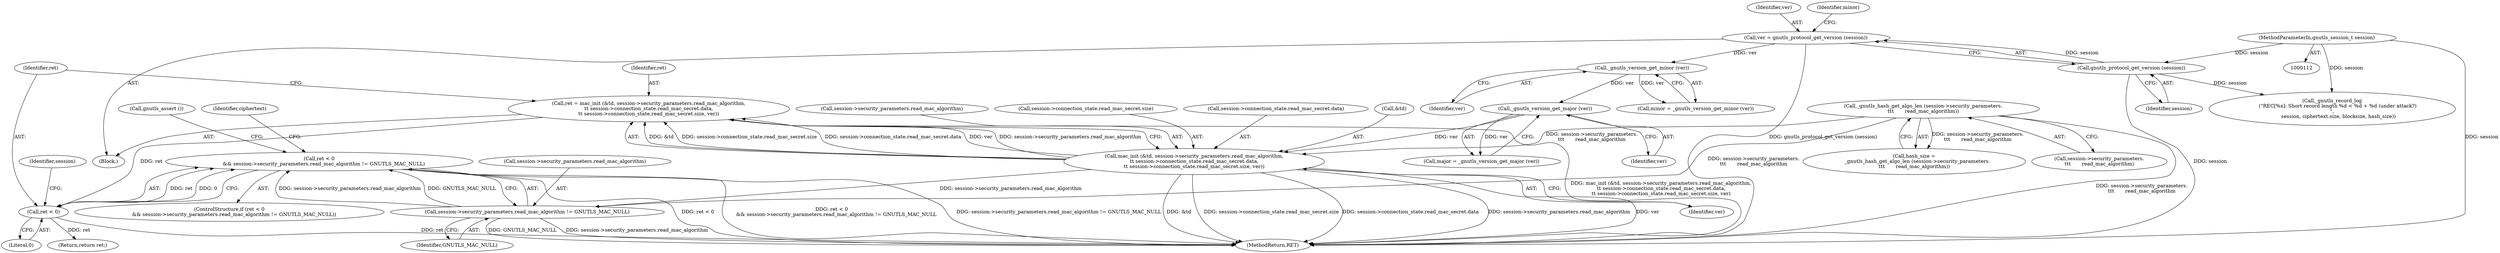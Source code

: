 digraph "0_savannah_bc8102405fda11ea00ca3b42acc4f4bce9d6e97b_0@API" {
"1000189" [label="(Call,ret < 0\n      && session->security_parameters.read_mac_algorithm != GNUTLS_MAC_NULL)"];
"1000190" [label="(Call,ret < 0)"];
"1000163" [label="(Call,ret = mac_init (&td, session->security_parameters.read_mac_algorithm,\n\t\t session->connection_state.read_mac_secret.data,\n\t\t session->connection_state.read_mac_secret.size, ver))"];
"1000165" [label="(Call,mac_init (&td, session->security_parameters.read_mac_algorithm,\n\t\t session->connection_state.read_mac_secret.data,\n\t\t session->connection_state.read_mac_secret.size, ver))"];
"1000137" [label="(Call,_gnutls_hash_get_algo_len (session->security_parameters.\n\t\t\t       read_mac_algorithm))"];
"1000153" [label="(Call,_gnutls_version_get_major (ver))"];
"1000149" [label="(Call,_gnutls_version_get_minor (ver))"];
"1000143" [label="(Call,ver = gnutls_protocol_get_version (session))"];
"1000145" [label="(Call,gnutls_protocol_get_version (session))"];
"1000113" [label="(MethodParameterIn,gnutls_session_t session)"];
"1000193" [label="(Call,session->security_parameters.read_mac_algorithm != GNUTLS_MAC_NULL)"];
"1000118" [label="(Block,)"];
"1000163" [label="(Call,ret = mac_init (&td, session->security_parameters.read_mac_algorithm,\n\t\t session->connection_state.read_mac_secret.data,\n\t\t session->connection_state.read_mac_secret.size, ver))"];
"1000145" [label="(Call,gnutls_protocol_get_version (session))"];
"1000196" [label="(Identifier,session)"];
"1000188" [label="(ControlStructure,if (ret < 0\n      && session->security_parameters.read_mac_algorithm != GNUTLS_MAC_NULL))"];
"1000193" [label="(Call,session->security_parameters.read_mac_algorithm != GNUTLS_MAC_NULL)"];
"1000513" [label="(MethodReturn,RET)"];
"1000189" [label="(Call,ret < 0\n      && session->security_parameters.read_mac_algorithm != GNUTLS_MAC_NULL)"];
"1000187" [label="(Identifier,ver)"];
"1000137" [label="(Call,_gnutls_hash_get_algo_len (session->security_parameters.\n\t\t\t       read_mac_algorithm))"];
"1000113" [label="(MethodParameterIn,gnutls_session_t session)"];
"1000135" [label="(Call,hash_size =\n    _gnutls_hash_get_algo_len (session->security_parameters.\n\t\t\t       read_mac_algorithm))"];
"1000228" [label="(Return,return ret;)"];
"1000168" [label="(Call,session->security_parameters.read_mac_algorithm)"];
"1000149" [label="(Call,_gnutls_version_get_minor (ver))"];
"1000191" [label="(Identifier,ret)"];
"1000166" [label="(Call,&td)"];
"1000164" [label="(Identifier,ret)"];
"1000151" [label="(Call,major = _gnutls_version_get_major (ver))"];
"1000192" [label="(Literal,0)"];
"1000215" [label="(Call,_gnutls_record_log\n       (\"REC[%x]: Short record length %d < %d + %d (under attack?)\n\",\n        session, ciphertext.size, blocksize, hash_size))"];
"1000154" [label="(Identifier,ver)"];
"1000144" [label="(Identifier,ver)"];
"1000150" [label="(Identifier,ver)"];
"1000199" [label="(Identifier,GNUTLS_MAC_NULL)"];
"1000143" [label="(Call,ver = gnutls_protocol_get_version (session))"];
"1000147" [label="(Call,minor = _gnutls_version_get_minor (ver))"];
"1000207" [label="(Identifier,ciphertext)"];
"1000190" [label="(Call,ret < 0)"];
"1000180" [label="(Call,session->connection_state.read_mac_secret.size)"];
"1000146" [label="(Identifier,session)"];
"1000148" [label="(Identifier,minor)"];
"1000138" [label="(Call,session->security_parameters.\n\t\t\t       read_mac_algorithm)"];
"1000165" [label="(Call,mac_init (&td, session->security_parameters.read_mac_algorithm,\n\t\t session->connection_state.read_mac_secret.data,\n\t\t session->connection_state.read_mac_secret.size, ver))"];
"1000173" [label="(Call,session->connection_state.read_mac_secret.data)"];
"1000201" [label="(Call,gnutls_assert ())"];
"1000194" [label="(Call,session->security_parameters.read_mac_algorithm)"];
"1000153" [label="(Call,_gnutls_version_get_major (ver))"];
"1000189" -> "1000188"  [label="AST: "];
"1000189" -> "1000190"  [label="CFG: "];
"1000189" -> "1000193"  [label="CFG: "];
"1000190" -> "1000189"  [label="AST: "];
"1000193" -> "1000189"  [label="AST: "];
"1000201" -> "1000189"  [label="CFG: "];
"1000207" -> "1000189"  [label="CFG: "];
"1000189" -> "1000513"  [label="DDG: ret < 0"];
"1000189" -> "1000513"  [label="DDG: ret < 0\n      && session->security_parameters.read_mac_algorithm != GNUTLS_MAC_NULL"];
"1000189" -> "1000513"  [label="DDG: session->security_parameters.read_mac_algorithm != GNUTLS_MAC_NULL"];
"1000190" -> "1000189"  [label="DDG: ret"];
"1000190" -> "1000189"  [label="DDG: 0"];
"1000193" -> "1000189"  [label="DDG: session->security_parameters.read_mac_algorithm"];
"1000193" -> "1000189"  [label="DDG: GNUTLS_MAC_NULL"];
"1000190" -> "1000192"  [label="CFG: "];
"1000191" -> "1000190"  [label="AST: "];
"1000192" -> "1000190"  [label="AST: "];
"1000196" -> "1000190"  [label="CFG: "];
"1000190" -> "1000513"  [label="DDG: ret"];
"1000163" -> "1000190"  [label="DDG: ret"];
"1000190" -> "1000228"  [label="DDG: ret"];
"1000163" -> "1000118"  [label="AST: "];
"1000163" -> "1000165"  [label="CFG: "];
"1000164" -> "1000163"  [label="AST: "];
"1000165" -> "1000163"  [label="AST: "];
"1000191" -> "1000163"  [label="CFG: "];
"1000163" -> "1000513"  [label="DDG: mac_init (&td, session->security_parameters.read_mac_algorithm,\n\t\t session->connection_state.read_mac_secret.data,\n\t\t session->connection_state.read_mac_secret.size, ver)"];
"1000165" -> "1000163"  [label="DDG: &td"];
"1000165" -> "1000163"  [label="DDG: session->connection_state.read_mac_secret.size"];
"1000165" -> "1000163"  [label="DDG: session->connection_state.read_mac_secret.data"];
"1000165" -> "1000163"  [label="DDG: ver"];
"1000165" -> "1000163"  [label="DDG: session->security_parameters.read_mac_algorithm"];
"1000165" -> "1000187"  [label="CFG: "];
"1000166" -> "1000165"  [label="AST: "];
"1000168" -> "1000165"  [label="AST: "];
"1000173" -> "1000165"  [label="AST: "];
"1000180" -> "1000165"  [label="AST: "];
"1000187" -> "1000165"  [label="AST: "];
"1000165" -> "1000513"  [label="DDG: session->security_parameters.read_mac_algorithm"];
"1000165" -> "1000513"  [label="DDG: ver"];
"1000165" -> "1000513"  [label="DDG: &td"];
"1000165" -> "1000513"  [label="DDG: session->connection_state.read_mac_secret.size"];
"1000165" -> "1000513"  [label="DDG: session->connection_state.read_mac_secret.data"];
"1000137" -> "1000165"  [label="DDG: session->security_parameters.\n\t\t\t       read_mac_algorithm"];
"1000153" -> "1000165"  [label="DDG: ver"];
"1000165" -> "1000193"  [label="DDG: session->security_parameters.read_mac_algorithm"];
"1000137" -> "1000135"  [label="AST: "];
"1000137" -> "1000138"  [label="CFG: "];
"1000138" -> "1000137"  [label="AST: "];
"1000135" -> "1000137"  [label="CFG: "];
"1000137" -> "1000513"  [label="DDG: session->security_parameters.\n\t\t\t       read_mac_algorithm"];
"1000137" -> "1000135"  [label="DDG: session->security_parameters.\n\t\t\t       read_mac_algorithm"];
"1000137" -> "1000193"  [label="DDG: session->security_parameters.\n\t\t\t       read_mac_algorithm"];
"1000153" -> "1000151"  [label="AST: "];
"1000153" -> "1000154"  [label="CFG: "];
"1000154" -> "1000153"  [label="AST: "];
"1000151" -> "1000153"  [label="CFG: "];
"1000153" -> "1000151"  [label="DDG: ver"];
"1000149" -> "1000153"  [label="DDG: ver"];
"1000149" -> "1000147"  [label="AST: "];
"1000149" -> "1000150"  [label="CFG: "];
"1000150" -> "1000149"  [label="AST: "];
"1000147" -> "1000149"  [label="CFG: "];
"1000149" -> "1000147"  [label="DDG: ver"];
"1000143" -> "1000149"  [label="DDG: ver"];
"1000143" -> "1000118"  [label="AST: "];
"1000143" -> "1000145"  [label="CFG: "];
"1000144" -> "1000143"  [label="AST: "];
"1000145" -> "1000143"  [label="AST: "];
"1000148" -> "1000143"  [label="CFG: "];
"1000143" -> "1000513"  [label="DDG: gnutls_protocol_get_version (session)"];
"1000145" -> "1000143"  [label="DDG: session"];
"1000145" -> "1000146"  [label="CFG: "];
"1000146" -> "1000145"  [label="AST: "];
"1000145" -> "1000513"  [label="DDG: session"];
"1000113" -> "1000145"  [label="DDG: session"];
"1000145" -> "1000215"  [label="DDG: session"];
"1000113" -> "1000112"  [label="AST: "];
"1000113" -> "1000513"  [label="DDG: session"];
"1000113" -> "1000215"  [label="DDG: session"];
"1000193" -> "1000199"  [label="CFG: "];
"1000194" -> "1000193"  [label="AST: "];
"1000199" -> "1000193"  [label="AST: "];
"1000193" -> "1000513"  [label="DDG: session->security_parameters.read_mac_algorithm"];
"1000193" -> "1000513"  [label="DDG: GNUTLS_MAC_NULL"];
}
